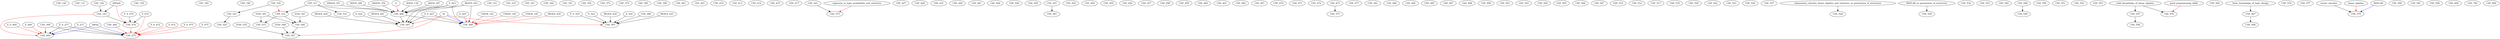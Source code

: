 digraph G {
    CSE_120;
    CSE_131;
    CSE_142;
    edge [color=black];
    CSE_142 -> CSE_143;
    AWSpS -> CSE_143;
    CSE_154;
    CSE_160;
    CSE_190;
    CSE_311;
    edge [color=black];
    CSE_311 -> CSE_312;
    edge [color=red];
    CSE_332 -> CSE_312;
    CSE_331;
    CSE_332;
    CSE_333;
    CSE_341;
    CSE_344;
    CSE_351;
    CSE_352;
    CSE_369;
    CSE_373;
    CSE_374;
    CSE_390;
    CSE_399;
    CSE_401;
    CSE_403;
    CSE_410;
    CSE_413;
    CSE_414;
    CSE_415;
    CSE_417;
    CSE_421;
    CSE_427;
    CSE_428;
    CSE_431;
    CSE_440;
    CSE_441;
    CSE_444;
    CSE_446;
    CSE_450;
    CSE_451;
    CSE_452;
    CSE_454;
    CSE_455;
    CSE_456;
    CSE_457;
    CSE_458;
    CSE_459;
    CSE_460;
    CSE_461;
    CSE_464;
    CSE_466;
    CSE_467;
    edge [color=black];
    E_E_271 -> CSE_469;
    E_271 -> CSE_469;
    CSE_369 -> CSE_469;
    edge [color=red];
    CSE_143 -> CSE_469;
    E_E_469 -> CSE_469;
    E_469 -> CSE_469;
    edge [color=blue];
    AWSp -> CSE_469;
    CSE_470;
    CSE_471;
    CSE_472;
    CSE_473;
    edge [color=black];
    CSE_143 -> CSE_474;
    E_E_474 -> CSE_474;
    E_474 -> CSE_474;
    edge [color=red];
    AWSpS -> CSE_474;
    edge [color=black];
    E_E_271 -> CSE_475;
    E_271 -> CSE_475;
    CSE_369 -> CSE_475;
    edge [color=red];
    CSE_466 -> CSE_475;
    E_E_472 -> CSE_475;
    E_472 -> CSE_475;
    CSE_474 -> CSE_475;
    E_474 -> CSE_475;
    E_E_475 -> CSE_475;
    E_475 -> CSE_475;
    edge [color=blue];
    AWSp -> CSE_475;
    CSE_477;
    CSE_481;
    CSE_484;
    edge [color=black];
    MATH_136 -> CSE_486;
    MATH_307 -> CSE_486;
    AMATH_351 -> CSE_486;
    CSE_311 -> CSE_486;
    MATH_308 -> CSE_486;
    AMATH_352 -> CSE_486;
    BIOEN_423 -> CSE_486;
    E_423 -> CSE_486;
    edge [color=red];
    A -> CSE_486;
    edge [color=black];
    BIOEN_401 -> CSE_487;
    BIOEN_423 -> CSE_487;
    E_E_423 -> CSE_487;
    E_423 -> CSE_487;
    CSE_486 -> CSE_487;
    BIOEN_424 -> CSE_487;
    E_424 -> CSE_487;
    edge [color=red];
    W -> CSE_487;
    edge [color=black];
    BIOEN_423 -> CSE_488;
    E_E_423 -> CSE_488;
    E_423 -> CSE_488;
    CSE_486 -> CSE_488;
    edge [color=red];
    CHEM_142 -> CSE_488;
    CHEM_144 -> CSE_488;
    CHEM_145 -> CSE_488;
    BIOEN_425 -> CSE_488;
    E_425 -> CSE_488;
    edge [color=blue];
    W -> CSE_488;
    CSE_490;
    CSE_495;
    CSE_497;
    CSE_498;
    CSE_499;
    CSE_501;
    CSE_503;
    CSE_504;
    CSE_505;
    CSE_506;
    CSE_507;
    CSE_510;
    CSE_512;
    edge [color=black];
    CSE_312 -> CSE_515;
    STAT_391 -> CSE_515;
    CSE_517;
    CSE_519;
    CSE_520;
    edge [color=black];
    CSE_332 -> CSE_521;
    CSE_522;
    CSE_523;
    CSE_524;
    edge [color=black];
    CSE_521 -> CSE_525;
    CSE_527;
    edge [color=black];
    elementary_calculus_linear_algebra_and_statistics_or_permission_of_instructor -> CSE_528;
    edge [color=black];
    MATLAB_or_permission_of_instructor -> CSE_529;
    edge [color=black];
    CSE_311 -> CSE_531;
    CSE_532;
    CSE_533;
    CSE_544;
    edge [color=black];
    CSE_312 -> CSE_546;
    STAT_341 -> CSE_546;
    STAT_391 -> CSE_546;
    edge [color=black];
    STAT_535 -> CSE_547;
    CSE_546 -> CSE_547;
    STAT_548 -> CSE_547;
    edge [color=red];
    W -> CSE_547;
    CSE_548;
    edge [color=black];
    CSE_548 -> CSE_549;
    CSE_550;
    CSE_551;
    CSE_552;
    CSE_553;
    edge [color=black];
    solid_knowledge_of_linear_algebra -> CSE_557;
    edge [color=black];
    CSE_557 -> CSE_558;
    edge [color=black];
    CSE_451 -> CSE_561;
    CSE_564;
    edge [color=black];
    basic_knowledge_of_logic_design -> CSE_567;
    edge [color=black];
    CSE_567 -> CSE_568;
    edge [color=black];
    CSE_473 -> CSE_571;
    edge [color=black];
    CSE_421 -> CSE_573;
    edge [color=red];
    exposure_to_logic_probability_and_statistics -> CSE_573;
    CSE_574;
    edge [color=black];
    solid_knowledge_of_linear_algebra -> CSE_576;
    edge [color=red];
    good_programming_skills -> CSE_576;
    CSE_577;
    edge [color=black];
    vector_calculus -> CSE_579;
    edge [color=red];
    linear_algebra -> CSE_579;
    edge [color=blue];
    MATLAB -> CSE_579;
    CSE_586;
    edge [color=black];
    BIOEN_523 -> CSE_587;
    E_E_523 -> CSE_587;
    E_523 -> CSE_587;
    CSE_586 -> CSE_587;
    BIOEN_524 -> CSE_587;
    E_524 -> CSE_587;
    edge [color=red];
    W -> CSE_587;
    CSE_590;
    CSE_591;
    CSE_599;
    CSE_600;
    CSE_700;
    CSE_800;
}
